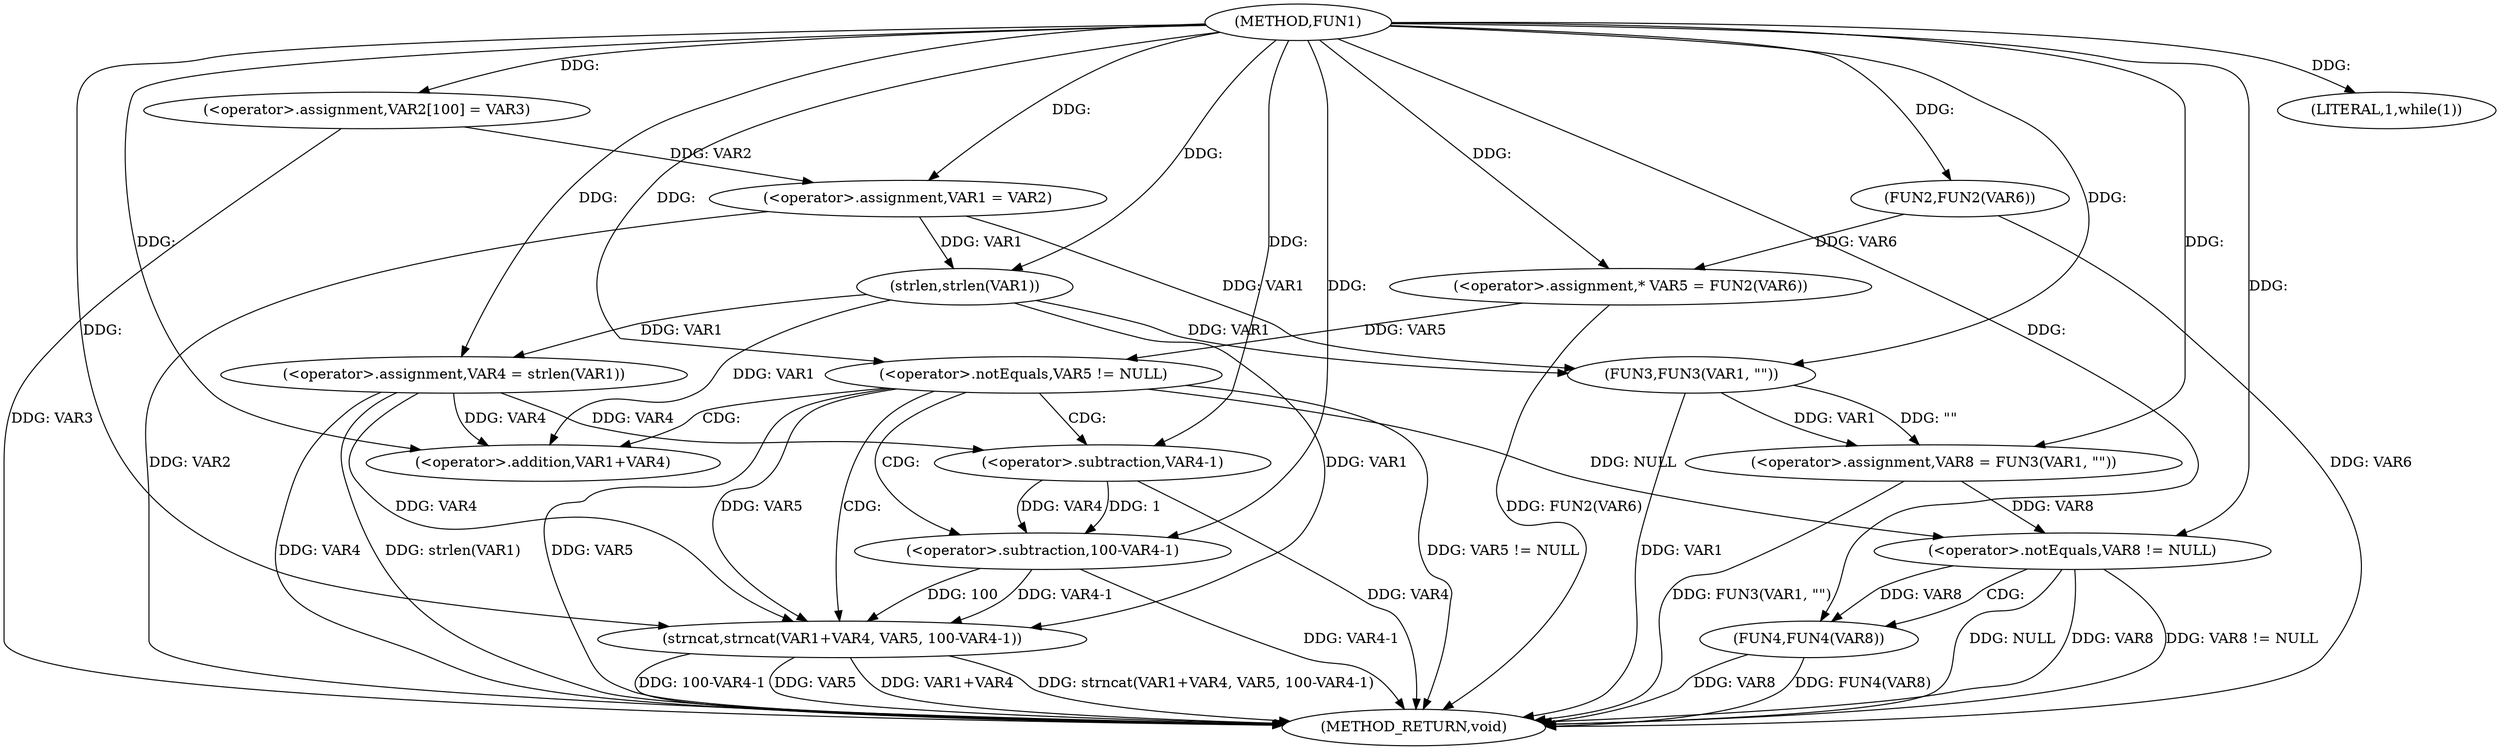 digraph FUN1 {  
"1000100" [label = "(METHOD,FUN1)" ]
"1000154" [label = "(METHOD_RETURN,void)" ]
"1000104" [label = "(<operator>.assignment,VAR2[100] = VAR3)" ]
"1000107" [label = "(<operator>.assignment,VAR1 = VAR2)" ]
"1000111" [label = "(LITERAL,1,while(1))" ]
"1000115" [label = "(<operator>.assignment,VAR4 = strlen(VAR1))" ]
"1000117" [label = "(strlen,strlen(VAR1))" ]
"1000120" [label = "(<operator>.assignment,* VAR5 = FUN2(VAR6))" ]
"1000122" [label = "(FUN2,FUN2(VAR6))" ]
"1000125" [label = "(<operator>.notEquals,VAR5 != NULL)" ]
"1000129" [label = "(strncat,strncat(VAR1+VAR4, VAR5, 100-VAR4-1))" ]
"1000130" [label = "(<operator>.addition,VAR1+VAR4)" ]
"1000134" [label = "(<operator>.subtraction,100-VAR4-1)" ]
"1000136" [label = "(<operator>.subtraction,VAR4-1)" ]
"1000142" [label = "(<operator>.assignment,VAR8 = FUN3(VAR1, \"\"))" ]
"1000144" [label = "(FUN3,FUN3(VAR1, \"\"))" ]
"1000148" [label = "(<operator>.notEquals,VAR8 != NULL)" ]
"1000152" [label = "(FUN4,FUN4(VAR8))" ]
  "1000115" -> "1000154"  [ label = "DDG: strlen(VAR1)"] 
  "1000125" -> "1000154"  [ label = "DDG: VAR5 != NULL"] 
  "1000122" -> "1000154"  [ label = "DDG: VAR6"] 
  "1000152" -> "1000154"  [ label = "DDG: FUN4(VAR8)"] 
  "1000152" -> "1000154"  [ label = "DDG: VAR8"] 
  "1000129" -> "1000154"  [ label = "DDG: VAR5"] 
  "1000148" -> "1000154"  [ label = "DDG: NULL"] 
  "1000115" -> "1000154"  [ label = "DDG: VAR4"] 
  "1000129" -> "1000154"  [ label = "DDG: VAR1+VAR4"] 
  "1000125" -> "1000154"  [ label = "DDG: VAR5"] 
  "1000129" -> "1000154"  [ label = "DDG: strncat(VAR1+VAR4, VAR5, 100-VAR4-1)"] 
  "1000142" -> "1000154"  [ label = "DDG: FUN3(VAR1, \"\")"] 
  "1000129" -> "1000154"  [ label = "DDG: 100-VAR4-1"] 
  "1000148" -> "1000154"  [ label = "DDG: VAR8"] 
  "1000148" -> "1000154"  [ label = "DDG: VAR8 != NULL"] 
  "1000134" -> "1000154"  [ label = "DDG: VAR4-1"] 
  "1000120" -> "1000154"  [ label = "DDG: FUN2(VAR6)"] 
  "1000144" -> "1000154"  [ label = "DDG: VAR1"] 
  "1000136" -> "1000154"  [ label = "DDG: VAR4"] 
  "1000104" -> "1000154"  [ label = "DDG: VAR3"] 
  "1000107" -> "1000154"  [ label = "DDG: VAR2"] 
  "1000100" -> "1000104"  [ label = "DDG: "] 
  "1000104" -> "1000107"  [ label = "DDG: VAR2"] 
  "1000100" -> "1000107"  [ label = "DDG: "] 
  "1000100" -> "1000111"  [ label = "DDG: "] 
  "1000117" -> "1000115"  [ label = "DDG: VAR1"] 
  "1000100" -> "1000115"  [ label = "DDG: "] 
  "1000107" -> "1000117"  [ label = "DDG: VAR1"] 
  "1000100" -> "1000117"  [ label = "DDG: "] 
  "1000122" -> "1000120"  [ label = "DDG: VAR6"] 
  "1000100" -> "1000120"  [ label = "DDG: "] 
  "1000100" -> "1000122"  [ label = "DDG: "] 
  "1000120" -> "1000125"  [ label = "DDG: VAR5"] 
  "1000100" -> "1000125"  [ label = "DDG: "] 
  "1000117" -> "1000129"  [ label = "DDG: VAR1"] 
  "1000100" -> "1000129"  [ label = "DDG: "] 
  "1000115" -> "1000129"  [ label = "DDG: VAR4"] 
  "1000117" -> "1000130"  [ label = "DDG: VAR1"] 
  "1000100" -> "1000130"  [ label = "DDG: "] 
  "1000115" -> "1000130"  [ label = "DDG: VAR4"] 
  "1000125" -> "1000129"  [ label = "DDG: VAR5"] 
  "1000134" -> "1000129"  [ label = "DDG: 100"] 
  "1000134" -> "1000129"  [ label = "DDG: VAR4-1"] 
  "1000100" -> "1000134"  [ label = "DDG: "] 
  "1000136" -> "1000134"  [ label = "DDG: VAR4"] 
  "1000136" -> "1000134"  [ label = "DDG: 1"] 
  "1000100" -> "1000136"  [ label = "DDG: "] 
  "1000115" -> "1000136"  [ label = "DDG: VAR4"] 
  "1000144" -> "1000142"  [ label = "DDG: VAR1"] 
  "1000144" -> "1000142"  [ label = "DDG: \"\""] 
  "1000100" -> "1000142"  [ label = "DDG: "] 
  "1000107" -> "1000144"  [ label = "DDG: VAR1"] 
  "1000117" -> "1000144"  [ label = "DDG: VAR1"] 
  "1000100" -> "1000144"  [ label = "DDG: "] 
  "1000142" -> "1000148"  [ label = "DDG: VAR8"] 
  "1000100" -> "1000148"  [ label = "DDG: "] 
  "1000125" -> "1000148"  [ label = "DDG: NULL"] 
  "1000148" -> "1000152"  [ label = "DDG: VAR8"] 
  "1000100" -> "1000152"  [ label = "DDG: "] 
  "1000125" -> "1000129"  [ label = "CDG: "] 
  "1000125" -> "1000130"  [ label = "CDG: "] 
  "1000125" -> "1000136"  [ label = "CDG: "] 
  "1000125" -> "1000134"  [ label = "CDG: "] 
  "1000148" -> "1000152"  [ label = "CDG: "] 
}
